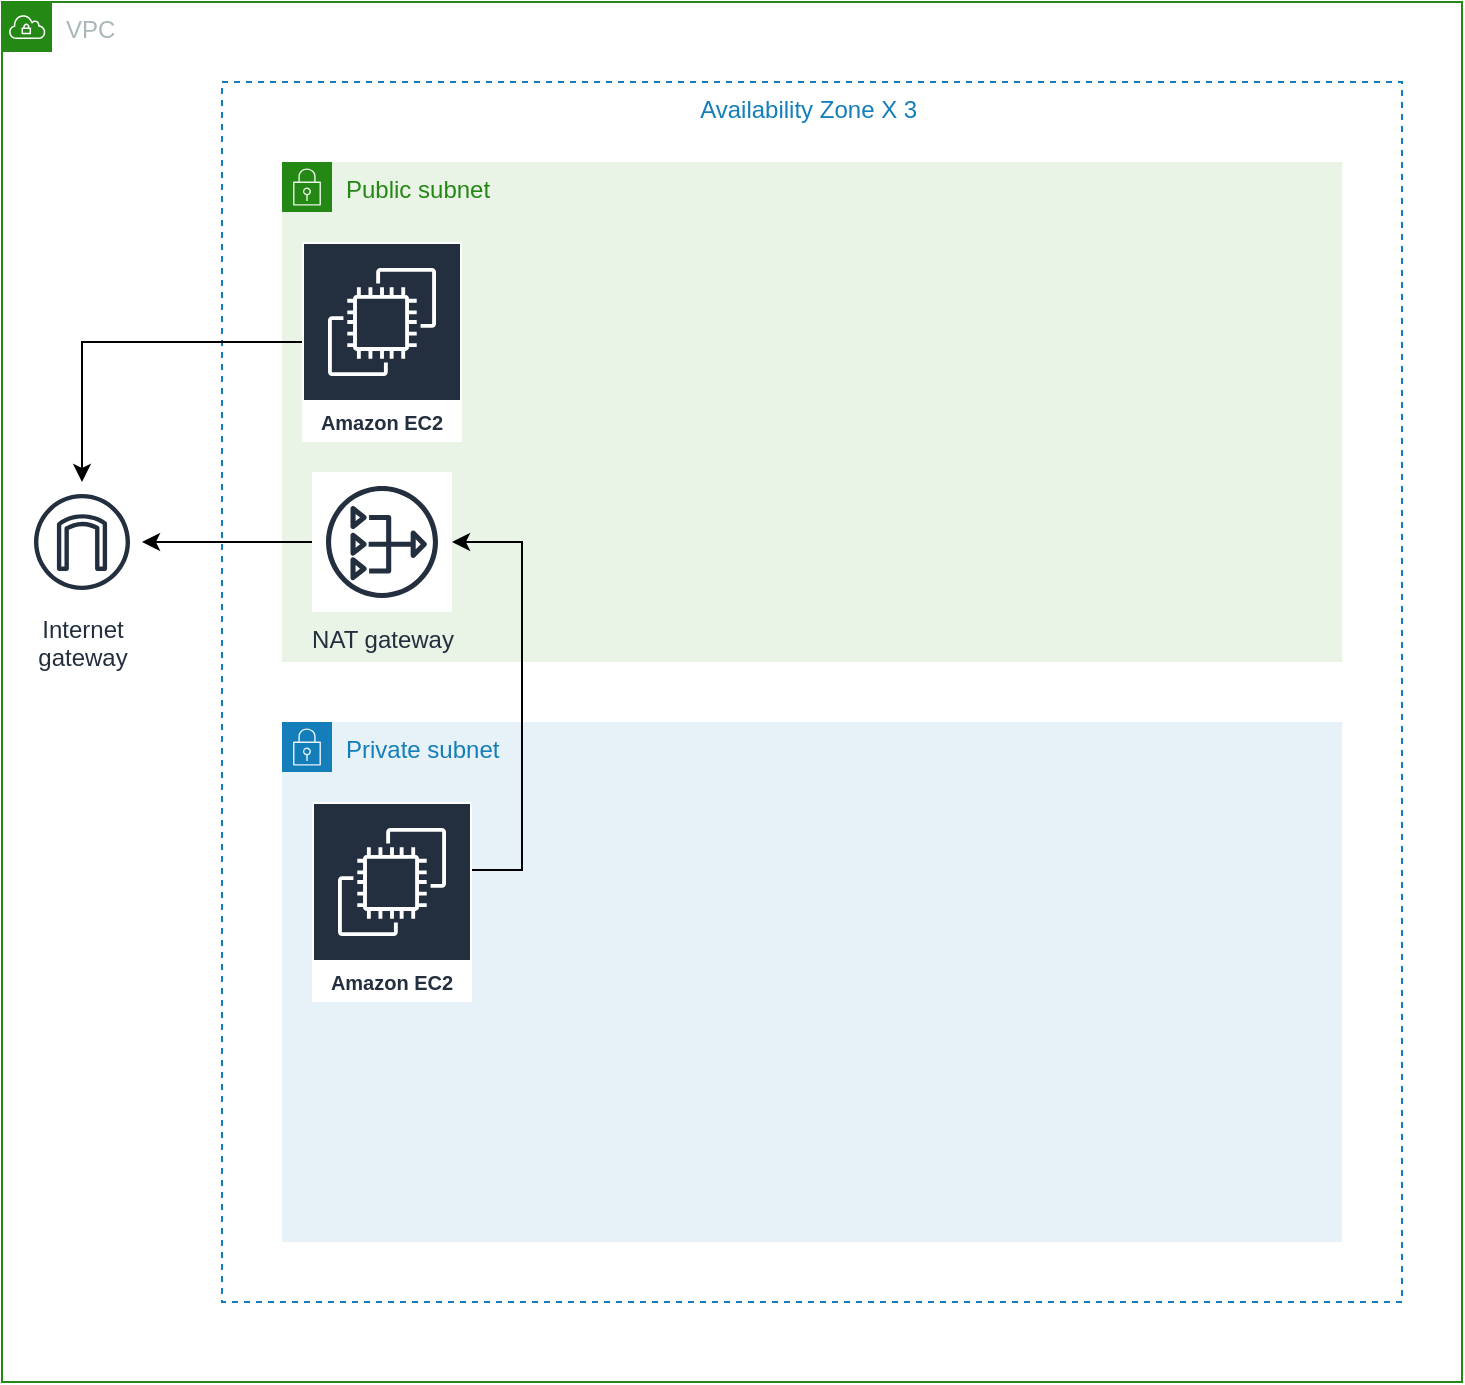 <mxfile version="14.1.2" type="device"><diagram id="Ht1M8jgEwFfnCIfOTk4-" name="Page-1"><mxGraphModel dx="2420" dy="1158" grid="1" gridSize="10" guides="1" tooltips="1" connect="1" arrows="1" fold="1" page="1" pageScale="1" pageWidth="1169" pageHeight="827" math="0" shadow="0"><root><mxCell id="0"/><mxCell id="1" parent="0"/><mxCell id="HMuBae9TYTUgLy0-Bb-u-11" value="VPC" style="points=[[0,0],[0.25,0],[0.5,0],[0.75,0],[1,0],[1,0.25],[1,0.5],[1,0.75],[1,1],[0.75,1],[0.5,1],[0.25,1],[0,1],[0,0.75],[0,0.5],[0,0.25]];outlineConnect=0;gradientColor=none;html=1;whiteSpace=wrap;fontSize=12;fontStyle=0;shape=mxgraph.aws4.group;grIcon=mxgraph.aws4.group_vpc;strokeColor=#248814;fillColor=none;verticalAlign=top;align=left;spacingLeft=30;fontColor=#AAB7B8;dashed=0;" vertex="1" parent="1"><mxGeometry x="-20" y="30" width="730" height="690" as="geometry"/></mxCell><mxCell id="HMuBae9TYTUgLy0-Bb-u-22" value="Availability Zone X 3 " style="fillColor=none;strokeColor=#147EBA;dashed=1;verticalAlign=top;fontStyle=0;fontColor=#147EBA;" vertex="1" parent="1"><mxGeometry x="90" y="70" width="590" height="610" as="geometry"/></mxCell><mxCell id="HMuBae9TYTUgLy0-Bb-u-15" value="Private subnet" style="points=[[0,0],[0.25,0],[0.5,0],[0.75,0],[1,0],[1,0.25],[1,0.5],[1,0.75],[1,1],[0.75,1],[0.5,1],[0.25,1],[0,1],[0,0.75],[0,0.5],[0,0.25]];outlineConnect=0;gradientColor=none;html=1;whiteSpace=wrap;fontSize=12;fontStyle=0;shape=mxgraph.aws4.group;grIcon=mxgraph.aws4.group_security_group;grStroke=0;strokeColor=#147EBA;fillColor=#E6F2F8;verticalAlign=top;align=left;spacingLeft=30;fontColor=#147EBA;dashed=0;" vertex="1" parent="1"><mxGeometry x="120" y="390" width="530" height="260" as="geometry"/></mxCell><mxCell id="HMuBae9TYTUgLy0-Bb-u-16" value="Public subnet" style="points=[[0,0],[0.25,0],[0.5,0],[0.75,0],[1,0],[1,0.25],[1,0.5],[1,0.75],[1,1],[0.75,1],[0.5,1],[0.25,1],[0,1],[0,0.75],[0,0.5],[0,0.25]];outlineConnect=0;gradientColor=none;html=1;whiteSpace=wrap;fontSize=12;fontStyle=0;shape=mxgraph.aws4.group;grIcon=mxgraph.aws4.group_security_group;grStroke=0;strokeColor=#248814;fillColor=#E9F3E6;verticalAlign=top;align=left;spacingLeft=30;fontColor=#248814;dashed=0;" vertex="1" parent="1"><mxGeometry x="120" y="110" width="530" height="250" as="geometry"/></mxCell><mxCell id="HMuBae9TYTUgLy0-Bb-u-36" value="Internet&#10;gateway" style="outlineConnect=0;fontColor=#232F3E;gradientColor=none;strokeColor=#232F3E;fillColor=#ffffff;dashed=0;verticalLabelPosition=bottom;verticalAlign=top;align=center;html=1;fontSize=12;fontStyle=0;aspect=fixed;shape=mxgraph.aws4.resourceIcon;resIcon=mxgraph.aws4.internet_gateway;" vertex="1" parent="1"><mxGeometry x="-10" y="270" width="60" height="60" as="geometry"/></mxCell><mxCell id="HMuBae9TYTUgLy0-Bb-u-43" style="edgeStyle=orthogonalEdgeStyle;rounded=0;orthogonalLoop=1;jettySize=auto;html=1;" edge="1" parent="1" source="HMuBae9TYTUgLy0-Bb-u-37" target="HMuBae9TYTUgLy0-Bb-u-36"><mxGeometry relative="1" as="geometry"/></mxCell><mxCell id="HMuBae9TYTUgLy0-Bb-u-54" style="edgeStyle=orthogonalEdgeStyle;rounded=0;orthogonalLoop=1;jettySize=auto;html=1;" edge="1" parent="1" source="HMuBae9TYTUgLy0-Bb-u-40" target="HMuBae9TYTUgLy0-Bb-u-37"><mxGeometry relative="1" as="geometry"><Array as="points"><mxPoint x="240" y="464"/><mxPoint x="240" y="300"/></Array></mxGeometry></mxCell><mxCell id="HMuBae9TYTUgLy0-Bb-u-40" value="Amazon EC2" style="outlineConnect=0;fontColor=#232F3E;gradientColor=none;strokeColor=#ffffff;fillColor=#232F3E;dashed=0;verticalLabelPosition=middle;verticalAlign=bottom;align=center;html=1;whiteSpace=wrap;fontSize=10;fontStyle=1;spacing=3;shape=mxgraph.aws4.productIcon;prIcon=mxgraph.aws4.ec2;" vertex="1" parent="1"><mxGeometry x="135" y="430" width="80" height="100" as="geometry"/></mxCell><mxCell id="HMuBae9TYTUgLy0-Bb-u-37" value="NAT gateway" style="outlineConnect=0;fontColor=#232F3E;gradientColor=none;strokeColor=#232F3E;fillColor=#ffffff;dashed=0;verticalLabelPosition=bottom;verticalAlign=top;align=center;html=1;fontSize=12;fontStyle=0;aspect=fixed;shape=mxgraph.aws4.resourceIcon;resIcon=mxgraph.aws4.nat_gateway;" vertex="1" parent="1"><mxGeometry x="135" y="265" width="70" height="70" as="geometry"/></mxCell><mxCell id="HMuBae9TYTUgLy0-Bb-u-52" style="edgeStyle=orthogonalEdgeStyle;rounded=0;orthogonalLoop=1;jettySize=auto;html=1;" edge="1" parent="1" source="HMuBae9TYTUgLy0-Bb-u-50" target="HMuBae9TYTUgLy0-Bb-u-36"><mxGeometry relative="1" as="geometry"/></mxCell><mxCell id="HMuBae9TYTUgLy0-Bb-u-50" value="Amazon EC2" style="outlineConnect=0;fontColor=#232F3E;gradientColor=none;strokeColor=#ffffff;fillColor=#232F3E;dashed=0;verticalLabelPosition=middle;verticalAlign=bottom;align=center;html=1;whiteSpace=wrap;fontSize=10;fontStyle=1;spacing=3;shape=mxgraph.aws4.productIcon;prIcon=mxgraph.aws4.ec2;" vertex="1" parent="1"><mxGeometry x="130" y="150" width="80" height="100" as="geometry"/></mxCell></root></mxGraphModel></diagram></mxfile>